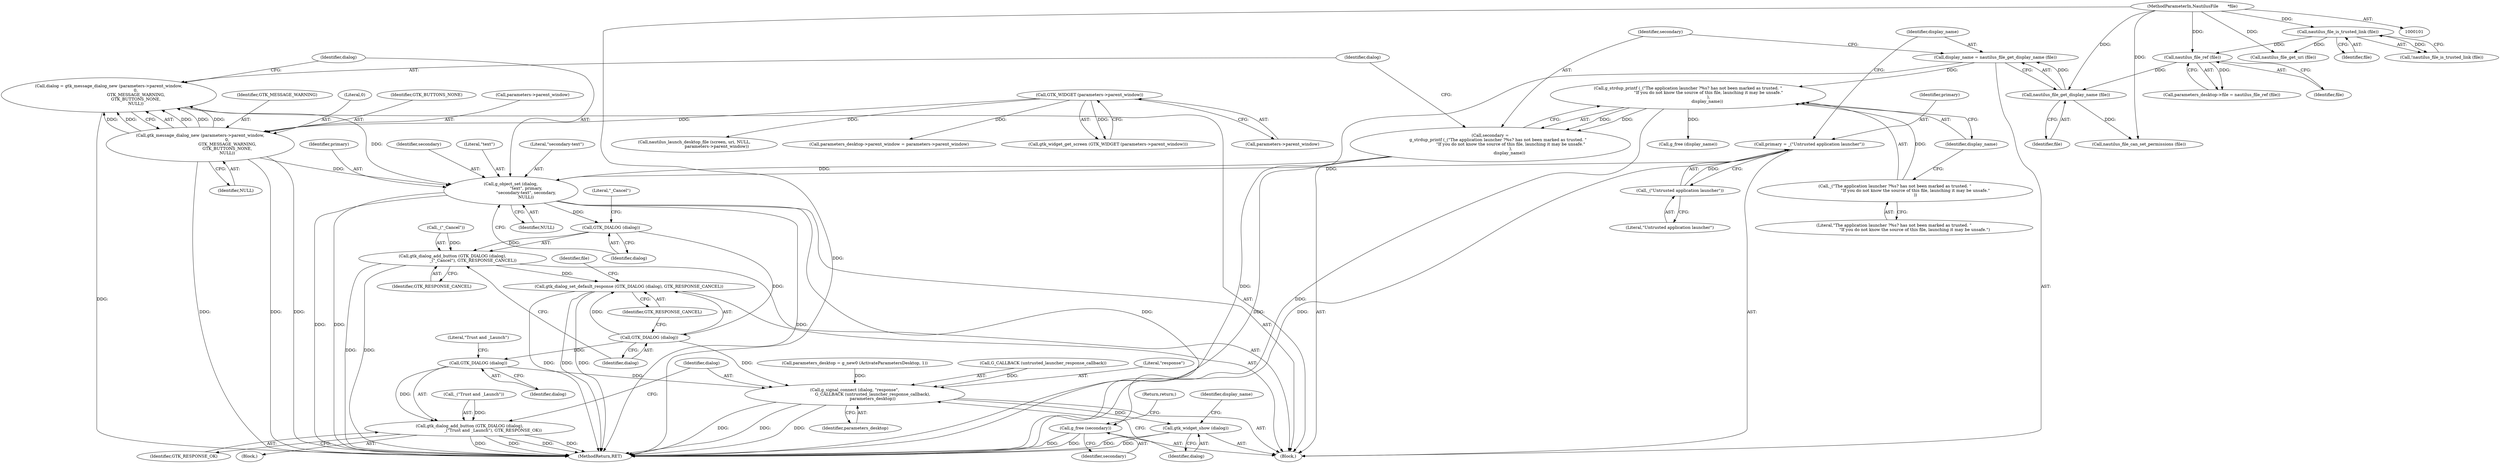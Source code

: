 digraph "0_nautilus_1630f53481f445ada0a455e9979236d31a8d3bb0_5@pointer" {
"1000182" [label="(Call,g_object_set (dialog,\n                       \"text\", primary,\n                       \"secondary-text\", secondary,\n                       NULL))"];
"1000172" [label="(Call,dialog = gtk_message_dialog_new (parameters->parent_window,\n                                         0,\n                                         GTK_MESSAGE_WARNING,\n                                         GTK_BUTTONS_NONE,\n                                         NULL))"];
"1000174" [label="(Call,gtk_message_dialog_new (parameters->parent_window,\n                                         0,\n                                         GTK_MESSAGE_WARNING,\n                                         GTK_BUTTONS_NONE,\n                                         NULL))"];
"1000115" [label="(Call,GTK_WIDGET (parameters->parent_window))"];
"1000158" [label="(Call,primary = _(\"Untrusted application launcher\"))"];
"1000160" [label="(Call,_(\"Untrusted application launcher\"))"];
"1000166" [label="(Call,secondary =\n            g_strdup_printf (_(\"The application launcher ?%s? has not been marked as trusted. \"\n                               \"If you do not know the source of this file, launching it may be unsafe.\"\n                               ),\n                             display_name))"];
"1000168" [label="(Call,g_strdup_printf (_(\"The application launcher ?%s? has not been marked as trusted. \"\n                               \"If you do not know the source of this file, launching it may be unsafe.\"\n                               ),\n                             display_name))"];
"1000169" [label="(Call,_(\"The application launcher ?%s? has not been marked as trusted. \"\n                               \"If you do not know the source of this file, launching it may be unsafe.\"\n                               ))"];
"1000162" [label="(Call,display_name = nautilus_file_get_display_name (file))"];
"1000164" [label="(Call,nautilus_file_get_display_name (file))"];
"1000156" [label="(Call,nautilus_file_ref (file))"];
"1000121" [label="(Call,nautilus_file_is_trusted_link (file))"];
"1000103" [label="(MethodParameterIn,NautilusFile       *file)"];
"1000190" [label="(Call,GTK_DIALOG (dialog))"];
"1000189" [label="(Call,gtk_dialog_add_button (GTK_DIALOG (dialog),\n                               _(\"_Cancel\"), GTK_RESPONSE_CANCEL))"];
"1000195" [label="(Call,gtk_dialog_set_default_response (GTK_DIALOG (dialog), GTK_RESPONSE_CANCEL))"];
"1000196" [label="(Call,GTK_DIALOG (dialog))"];
"1000204" [label="(Call,GTK_DIALOG (dialog))"];
"1000203" [label="(Call,gtk_dialog_add_button (GTK_DIALOG (dialog),\n                                   _(\"Trust and _Launch\"), GTK_RESPONSE_OK))"];
"1000209" [label="(Call,g_signal_connect (dialog, \"response\",\n                           G_CALLBACK (untrusted_launcher_response_callback),\n                           parameters_desktop))"];
"1000215" [label="(Call,gtk_widget_show (dialog))"];
"1000219" [label="(Call,g_free (secondary))"];
"1000185" [label="(Identifier,primary)"];
"1000166" [label="(Call,secondary =\n            g_strdup_printf (_(\"The application launcher ?%s? has not been marked as trusted. \"\n                               \"If you do not know the source of this file, launching it may be unsafe.\"\n                               ),\n                             display_name))"];
"1000160" [label="(Call,_(\"Untrusted application launcher\"))"];
"1000217" [label="(Call,g_free (display_name))"];
"1000157" [label="(Identifier,file)"];
"1000219" [label="(Call,g_free (secondary))"];
"1000224" [label="(Call,nautilus_file_get_uri (file))"];
"1000198" [label="(Identifier,GTK_RESPONSE_CANCEL)"];
"1000103" [label="(MethodParameterIn,NautilusFile       *file)"];
"1000197" [label="(Identifier,dialog)"];
"1000158" [label="(Call,primary = _(\"Untrusted application launcher\"))"];
"1000116" [label="(Call,parameters->parent_window)"];
"1000191" [label="(Identifier,dialog)"];
"1000163" [label="(Identifier,display_name)"];
"1000156" [label="(Call,nautilus_file_ref (file))"];
"1000187" [label="(Identifier,secondary)"];
"1000161" [label="(Literal,\"Untrusted application launcher\")"];
"1000115" [label="(Call,GTK_WIDGET (parameters->parent_window))"];
"1000215" [label="(Call,gtk_widget_show (dialog))"];
"1000175" [label="(Call,parameters->parent_window)"];
"1000201" [label="(Identifier,file)"];
"1000162" [label="(Call,display_name = nautilus_file_get_display_name (file))"];
"1000122" [label="(Identifier,file)"];
"1000194" [label="(Identifier,GTK_RESPONSE_CANCEL)"];
"1000169" [label="(Call,_(\"The application launcher ?%s? has not been marked as trusted. \"\n                               \"If you do not know the source of this file, launching it may be unsafe.\"\n                               ))"];
"1000179" [label="(Identifier,GTK_MESSAGE_WARNING)"];
"1000189" [label="(Call,gtk_dialog_add_button (GTK_DIALOG (dialog),\n                               _(\"_Cancel\"), GTK_RESPONSE_CANCEL))"];
"1000204" [label="(Call,GTK_DIALOG (dialog))"];
"1000214" [label="(Identifier,parameters_desktop)"];
"1000203" [label="(Call,gtk_dialog_add_button (GTK_DIALOG (dialog),\n                                   _(\"Trust and _Launch\"), GTK_RESPONSE_OK))"];
"1000211" [label="(Literal,\"response\")"];
"1000209" [label="(Call,g_signal_connect (dialog, \"response\",\n                           G_CALLBACK (untrusted_launcher_response_callback),\n                           parameters_desktop))"];
"1000192" [label="(Call,_(\"_Cancel\"))"];
"1000216" [label="(Identifier,dialog)"];
"1000229" [label="(Call,nautilus_launch_desktop_file (screen, uri, NULL,\n                                  parameters->parent_window))"];
"1000170" [label="(Literal,\"The application launcher ?%s? has not been marked as trusted. \"\n                               \"If you do not know the source of this file, launching it may be unsafe.\")"];
"1000165" [label="(Identifier,file)"];
"1000168" [label="(Call,g_strdup_printf (_(\"The application launcher ?%s? has not been marked as trusted. \"\n                               \"If you do not know the source of this file, launching it may be unsafe.\"\n                               ),\n                             display_name))"];
"1000188" [label="(Identifier,NULL)"];
"1000181" [label="(Identifier,NULL)"];
"1000200" [label="(Call,nautilus_file_can_set_permissions (file))"];
"1000167" [label="(Identifier,secondary)"];
"1000205" [label="(Identifier,dialog)"];
"1000134" [label="(Call,parameters_desktop->parent_window = parameters->parent_window)"];
"1000159" [label="(Identifier,primary)"];
"1000196" [label="(Call,GTK_DIALOG (dialog))"];
"1000206" [label="(Call,_(\"Trust and _Launch\"))"];
"1000174" [label="(Call,gtk_message_dialog_new (parameters->parent_window,\n                                         0,\n                                         GTK_MESSAGE_WARNING,\n                                         GTK_BUTTONS_NONE,\n                                         NULL))"];
"1000210" [label="(Identifier,dialog)"];
"1000121" [label="(Call,nautilus_file_is_trusted_link (file))"];
"1000164" [label="(Call,nautilus_file_get_display_name (file))"];
"1000184" [label="(Literal,\"text\")"];
"1000190" [label="(Call,GTK_DIALOG (dialog))"];
"1000182" [label="(Call,g_object_set (dialog,\n                       \"text\", primary,\n                       \"secondary-text\", secondary,\n                       NULL))"];
"1000172" [label="(Call,dialog = gtk_message_dialog_new (parameters->parent_window,\n                                         0,\n                                         GTK_MESSAGE_WARNING,\n                                         GTK_BUTTONS_NONE,\n                                         NULL))"];
"1000178" [label="(Literal,0)"];
"1000195" [label="(Call,gtk_dialog_set_default_response (GTK_DIALOG (dialog), GTK_RESPONSE_CANCEL))"];
"1000173" [label="(Identifier,dialog)"];
"1000186" [label="(Literal,\"secondary-text\")"];
"1000208" [label="(Identifier,GTK_RESPONSE_OK)"];
"1000114" [label="(Call,gtk_widget_get_screen (GTK_WIDGET (parameters->parent_window)))"];
"1000238" [label="(MethodReturn,RET)"];
"1000220" [label="(Identifier,secondary)"];
"1000218" [label="(Identifier,display_name)"];
"1000180" [label="(Identifier,GTK_BUTTONS_NONE)"];
"1000183" [label="(Identifier,dialog)"];
"1000193" [label="(Literal,\"_Cancel\")"];
"1000212" [label="(Call,G_CALLBACK (untrusted_launcher_response_callback))"];
"1000152" [label="(Call,parameters_desktop->file = nautilus_file_ref (file))"];
"1000221" [label="(Return,return;)"];
"1000120" [label="(Call,!nautilus_file_is_trusted_link (file))"];
"1000207" [label="(Literal,\"Trust and _Launch\")"];
"1000171" [label="(Identifier,display_name)"];
"1000123" [label="(Block,)"];
"1000124" [label="(Call,parameters_desktop = g_new0 (ActivateParametersDesktop, 1))"];
"1000202" [label="(Block,)"];
"1000182" -> "1000123"  [label="AST: "];
"1000182" -> "1000188"  [label="CFG: "];
"1000183" -> "1000182"  [label="AST: "];
"1000184" -> "1000182"  [label="AST: "];
"1000185" -> "1000182"  [label="AST: "];
"1000186" -> "1000182"  [label="AST: "];
"1000187" -> "1000182"  [label="AST: "];
"1000188" -> "1000182"  [label="AST: "];
"1000191" -> "1000182"  [label="CFG: "];
"1000182" -> "1000238"  [label="DDG: "];
"1000182" -> "1000238"  [label="DDG: "];
"1000182" -> "1000238"  [label="DDG: "];
"1000172" -> "1000182"  [label="DDG: "];
"1000158" -> "1000182"  [label="DDG: "];
"1000166" -> "1000182"  [label="DDG: "];
"1000174" -> "1000182"  [label="DDG: "];
"1000182" -> "1000190"  [label="DDG: "];
"1000182" -> "1000219"  [label="DDG: "];
"1000172" -> "1000123"  [label="AST: "];
"1000172" -> "1000174"  [label="CFG: "];
"1000173" -> "1000172"  [label="AST: "];
"1000174" -> "1000172"  [label="AST: "];
"1000183" -> "1000172"  [label="CFG: "];
"1000172" -> "1000238"  [label="DDG: "];
"1000174" -> "1000172"  [label="DDG: "];
"1000174" -> "1000172"  [label="DDG: "];
"1000174" -> "1000172"  [label="DDG: "];
"1000174" -> "1000172"  [label="DDG: "];
"1000174" -> "1000172"  [label="DDG: "];
"1000174" -> "1000181"  [label="CFG: "];
"1000175" -> "1000174"  [label="AST: "];
"1000178" -> "1000174"  [label="AST: "];
"1000179" -> "1000174"  [label="AST: "];
"1000180" -> "1000174"  [label="AST: "];
"1000181" -> "1000174"  [label="AST: "];
"1000174" -> "1000238"  [label="DDG: "];
"1000174" -> "1000238"  [label="DDG: "];
"1000174" -> "1000238"  [label="DDG: "];
"1000115" -> "1000174"  [label="DDG: "];
"1000115" -> "1000114"  [label="AST: "];
"1000115" -> "1000116"  [label="CFG: "];
"1000116" -> "1000115"  [label="AST: "];
"1000114" -> "1000115"  [label="CFG: "];
"1000115" -> "1000114"  [label="DDG: "];
"1000115" -> "1000134"  [label="DDG: "];
"1000115" -> "1000229"  [label="DDG: "];
"1000158" -> "1000123"  [label="AST: "];
"1000158" -> "1000160"  [label="CFG: "];
"1000159" -> "1000158"  [label="AST: "];
"1000160" -> "1000158"  [label="AST: "];
"1000163" -> "1000158"  [label="CFG: "];
"1000158" -> "1000238"  [label="DDG: "];
"1000160" -> "1000158"  [label="DDG: "];
"1000160" -> "1000161"  [label="CFG: "];
"1000161" -> "1000160"  [label="AST: "];
"1000166" -> "1000123"  [label="AST: "];
"1000166" -> "1000168"  [label="CFG: "];
"1000167" -> "1000166"  [label="AST: "];
"1000168" -> "1000166"  [label="AST: "];
"1000173" -> "1000166"  [label="CFG: "];
"1000166" -> "1000238"  [label="DDG: "];
"1000168" -> "1000166"  [label="DDG: "];
"1000168" -> "1000166"  [label="DDG: "];
"1000168" -> "1000171"  [label="CFG: "];
"1000169" -> "1000168"  [label="AST: "];
"1000171" -> "1000168"  [label="AST: "];
"1000168" -> "1000238"  [label="DDG: "];
"1000169" -> "1000168"  [label="DDG: "];
"1000162" -> "1000168"  [label="DDG: "];
"1000168" -> "1000217"  [label="DDG: "];
"1000169" -> "1000170"  [label="CFG: "];
"1000170" -> "1000169"  [label="AST: "];
"1000171" -> "1000169"  [label="CFG: "];
"1000162" -> "1000123"  [label="AST: "];
"1000162" -> "1000164"  [label="CFG: "];
"1000163" -> "1000162"  [label="AST: "];
"1000164" -> "1000162"  [label="AST: "];
"1000167" -> "1000162"  [label="CFG: "];
"1000162" -> "1000238"  [label="DDG: "];
"1000164" -> "1000162"  [label="DDG: "];
"1000164" -> "1000165"  [label="CFG: "];
"1000165" -> "1000164"  [label="AST: "];
"1000156" -> "1000164"  [label="DDG: "];
"1000103" -> "1000164"  [label="DDG: "];
"1000164" -> "1000200"  [label="DDG: "];
"1000156" -> "1000152"  [label="AST: "];
"1000156" -> "1000157"  [label="CFG: "];
"1000157" -> "1000156"  [label="AST: "];
"1000152" -> "1000156"  [label="CFG: "];
"1000156" -> "1000152"  [label="DDG: "];
"1000121" -> "1000156"  [label="DDG: "];
"1000103" -> "1000156"  [label="DDG: "];
"1000121" -> "1000120"  [label="AST: "];
"1000121" -> "1000122"  [label="CFG: "];
"1000122" -> "1000121"  [label="AST: "];
"1000120" -> "1000121"  [label="CFG: "];
"1000121" -> "1000120"  [label="DDG: "];
"1000103" -> "1000121"  [label="DDG: "];
"1000121" -> "1000224"  [label="DDG: "];
"1000103" -> "1000101"  [label="AST: "];
"1000103" -> "1000238"  [label="DDG: "];
"1000103" -> "1000200"  [label="DDG: "];
"1000103" -> "1000224"  [label="DDG: "];
"1000190" -> "1000189"  [label="AST: "];
"1000190" -> "1000191"  [label="CFG: "];
"1000191" -> "1000190"  [label="AST: "];
"1000193" -> "1000190"  [label="CFG: "];
"1000190" -> "1000189"  [label="DDG: "];
"1000190" -> "1000196"  [label="DDG: "];
"1000189" -> "1000123"  [label="AST: "];
"1000189" -> "1000194"  [label="CFG: "];
"1000192" -> "1000189"  [label="AST: "];
"1000194" -> "1000189"  [label="AST: "];
"1000197" -> "1000189"  [label="CFG: "];
"1000189" -> "1000238"  [label="DDG: "];
"1000189" -> "1000238"  [label="DDG: "];
"1000192" -> "1000189"  [label="DDG: "];
"1000189" -> "1000195"  [label="DDG: "];
"1000195" -> "1000123"  [label="AST: "];
"1000195" -> "1000198"  [label="CFG: "];
"1000196" -> "1000195"  [label="AST: "];
"1000198" -> "1000195"  [label="AST: "];
"1000201" -> "1000195"  [label="CFG: "];
"1000195" -> "1000238"  [label="DDG: "];
"1000195" -> "1000238"  [label="DDG: "];
"1000195" -> "1000238"  [label="DDG: "];
"1000196" -> "1000195"  [label="DDG: "];
"1000196" -> "1000197"  [label="CFG: "];
"1000197" -> "1000196"  [label="AST: "];
"1000198" -> "1000196"  [label="CFG: "];
"1000196" -> "1000204"  [label="DDG: "];
"1000196" -> "1000209"  [label="DDG: "];
"1000204" -> "1000203"  [label="AST: "];
"1000204" -> "1000205"  [label="CFG: "];
"1000205" -> "1000204"  [label="AST: "];
"1000207" -> "1000204"  [label="CFG: "];
"1000204" -> "1000203"  [label="DDG: "];
"1000204" -> "1000209"  [label="DDG: "];
"1000203" -> "1000202"  [label="AST: "];
"1000203" -> "1000208"  [label="CFG: "];
"1000206" -> "1000203"  [label="AST: "];
"1000208" -> "1000203"  [label="AST: "];
"1000210" -> "1000203"  [label="CFG: "];
"1000203" -> "1000238"  [label="DDG: "];
"1000203" -> "1000238"  [label="DDG: "];
"1000203" -> "1000238"  [label="DDG: "];
"1000203" -> "1000238"  [label="DDG: "];
"1000206" -> "1000203"  [label="DDG: "];
"1000209" -> "1000123"  [label="AST: "];
"1000209" -> "1000214"  [label="CFG: "];
"1000210" -> "1000209"  [label="AST: "];
"1000211" -> "1000209"  [label="AST: "];
"1000212" -> "1000209"  [label="AST: "];
"1000214" -> "1000209"  [label="AST: "];
"1000216" -> "1000209"  [label="CFG: "];
"1000209" -> "1000238"  [label="DDG: "];
"1000209" -> "1000238"  [label="DDG: "];
"1000209" -> "1000238"  [label="DDG: "];
"1000212" -> "1000209"  [label="DDG: "];
"1000124" -> "1000209"  [label="DDG: "];
"1000209" -> "1000215"  [label="DDG: "];
"1000215" -> "1000123"  [label="AST: "];
"1000215" -> "1000216"  [label="CFG: "];
"1000216" -> "1000215"  [label="AST: "];
"1000218" -> "1000215"  [label="CFG: "];
"1000215" -> "1000238"  [label="DDG: "];
"1000215" -> "1000238"  [label="DDG: "];
"1000219" -> "1000123"  [label="AST: "];
"1000219" -> "1000220"  [label="CFG: "];
"1000220" -> "1000219"  [label="AST: "];
"1000221" -> "1000219"  [label="CFG: "];
"1000219" -> "1000238"  [label="DDG: "];
"1000219" -> "1000238"  [label="DDG: "];
}

